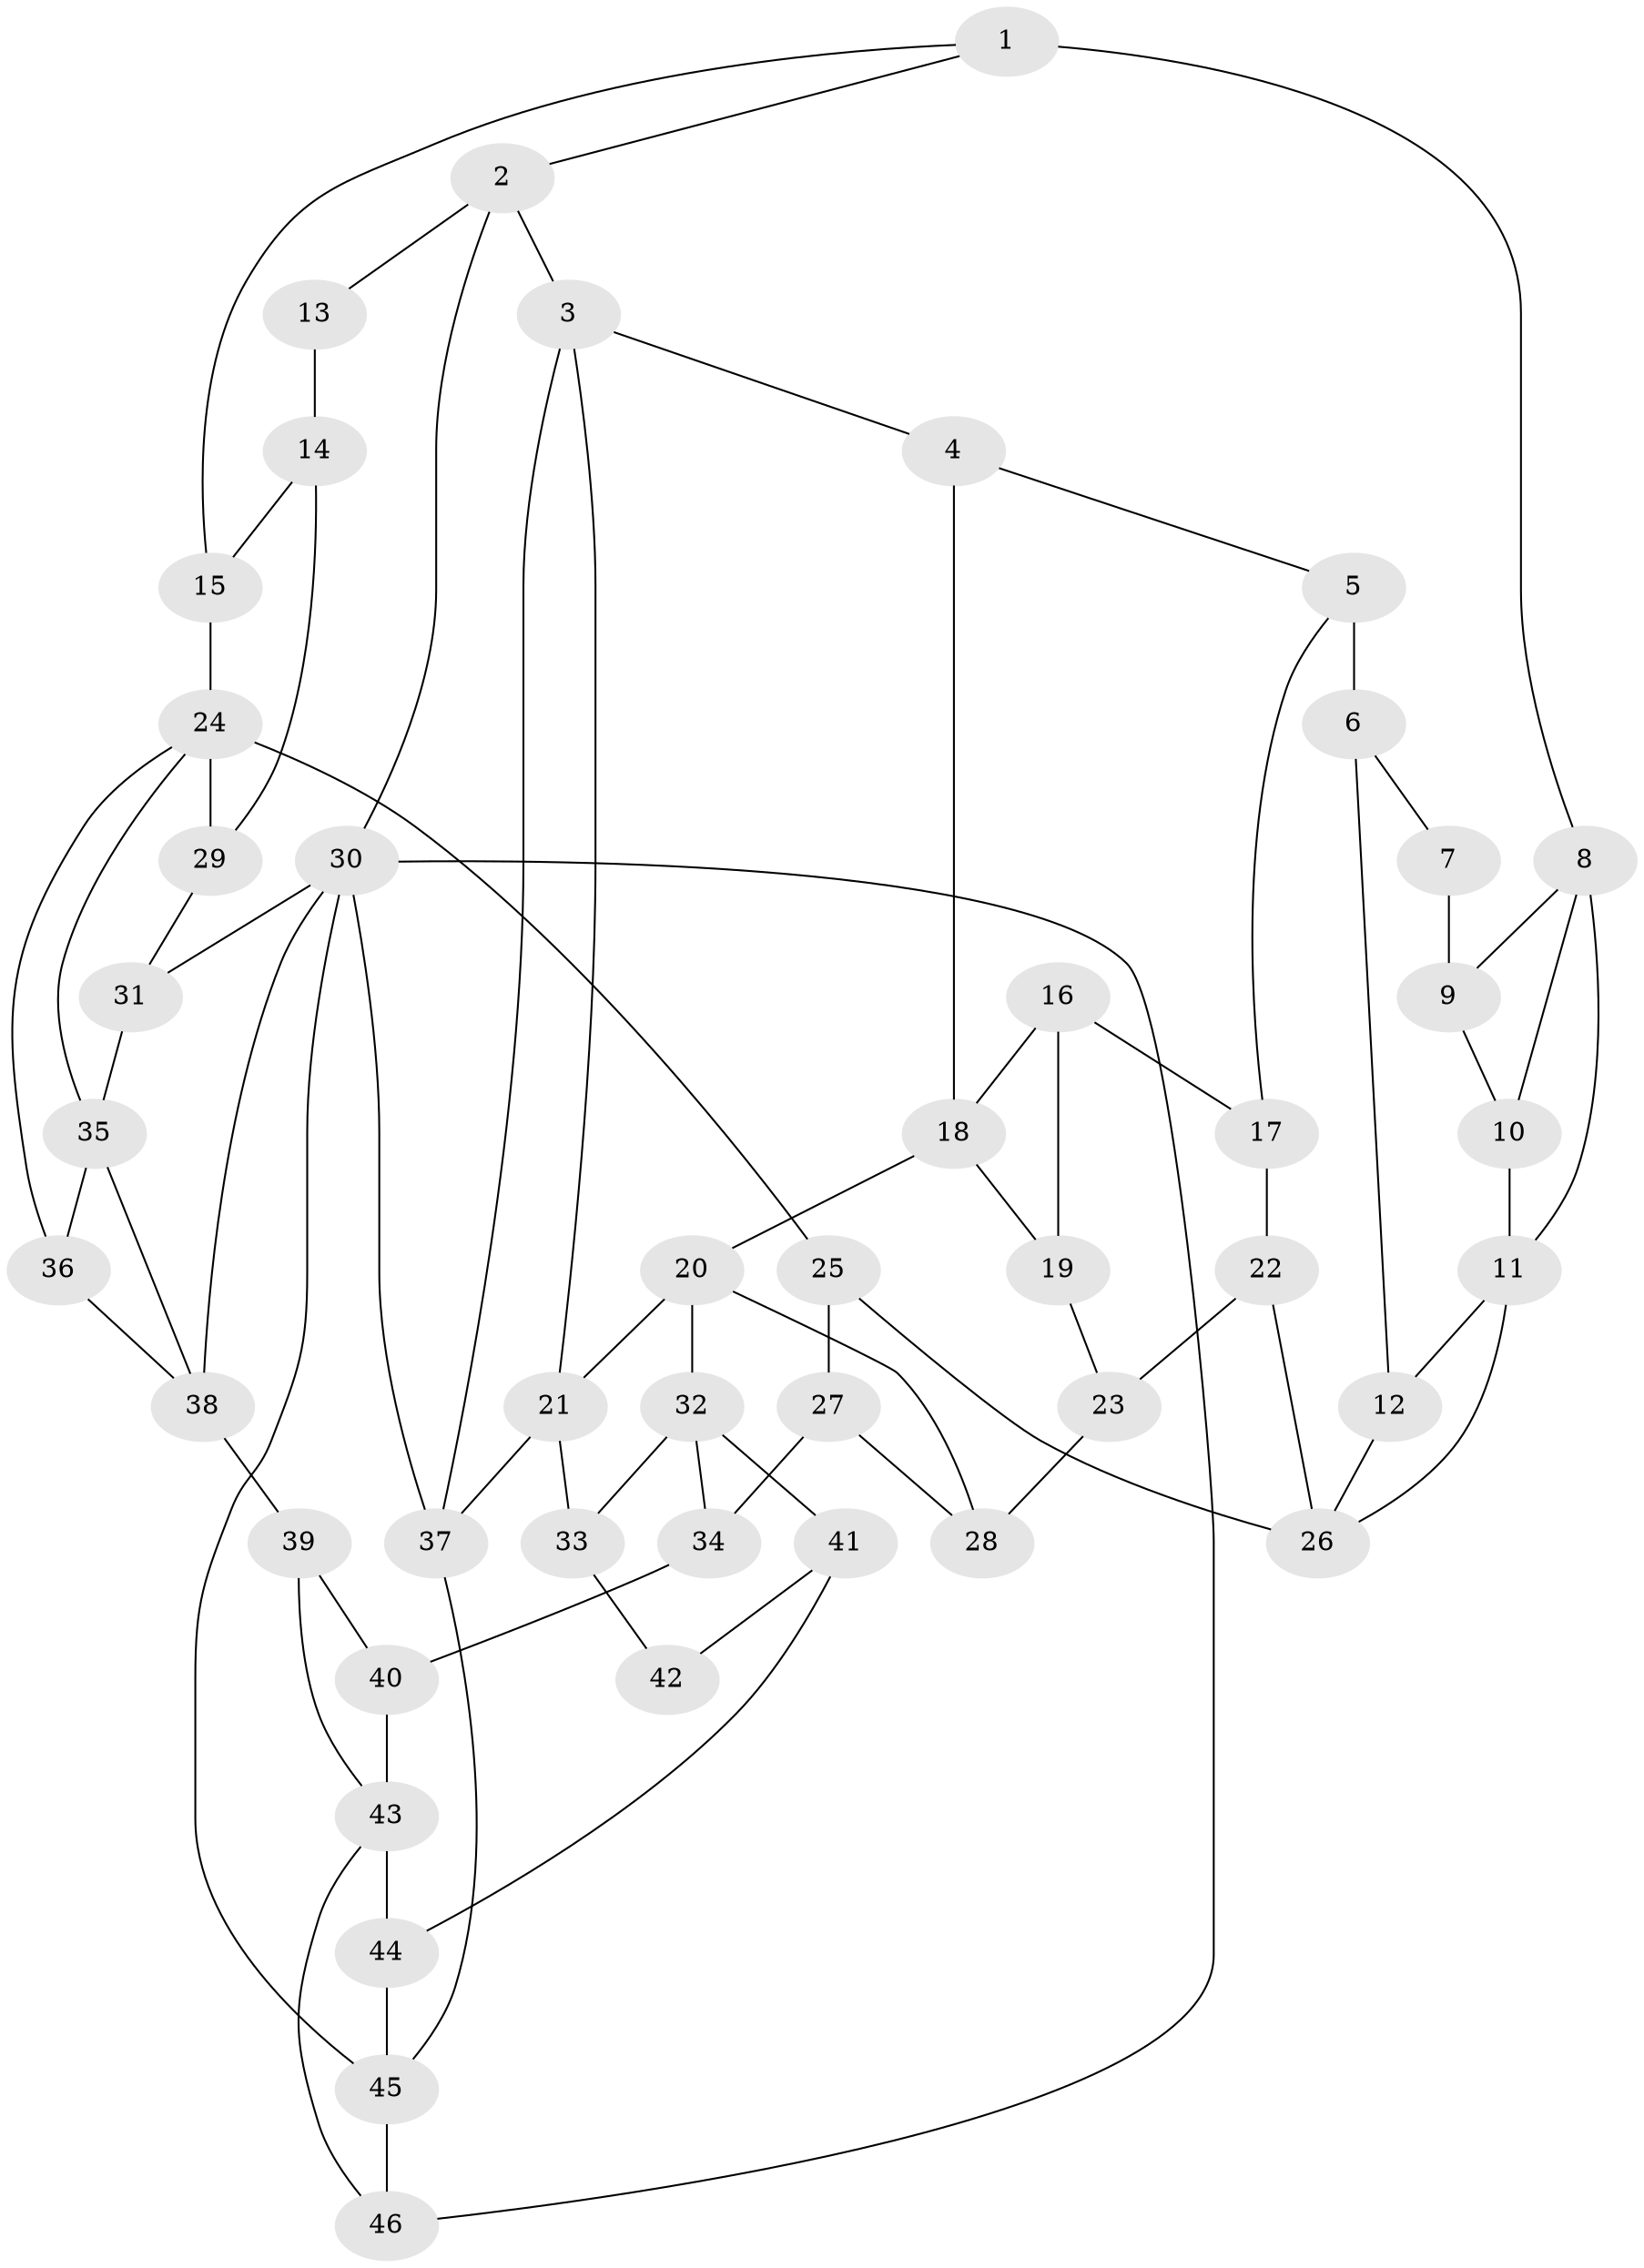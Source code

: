 // original degree distribution, {3: 0.036036036036036036, 6: 0.23423423423423423, 5: 0.5045045045045045, 4: 0.22522522522522523}
// Generated by graph-tools (version 1.1) at 2025/54/03/04/25 22:54:44]
// undirected, 46 vertices, 77 edges
graph export_dot {
  node [color=gray90,style=filled];
  1;
  2;
  3;
  4;
  5;
  6;
  7;
  8;
  9;
  10;
  11;
  12;
  13;
  14;
  15;
  16;
  17;
  18;
  19;
  20;
  21;
  22;
  23;
  24;
  25;
  26;
  27;
  28;
  29;
  30;
  31;
  32;
  33;
  34;
  35;
  36;
  37;
  38;
  39;
  40;
  41;
  42;
  43;
  44;
  45;
  46;
  1 -- 2 [weight=1.0];
  1 -- 8 [weight=2.0];
  1 -- 15 [weight=1.0];
  2 -- 3 [weight=1.0];
  2 -- 13 [weight=1.0];
  2 -- 30 [weight=1.0];
  3 -- 4 [weight=1.0];
  3 -- 21 [weight=1.0];
  3 -- 37 [weight=1.0];
  4 -- 5 [weight=1.0];
  4 -- 18 [weight=1.0];
  5 -- 6 [weight=4.0];
  5 -- 17 [weight=1.0];
  6 -- 7 [weight=1.0];
  6 -- 12 [weight=1.0];
  7 -- 9 [weight=1.0];
  8 -- 9 [weight=1.0];
  8 -- 10 [weight=2.0];
  8 -- 11 [weight=1.0];
  9 -- 10 [weight=1.0];
  10 -- 11 [weight=3.0];
  11 -- 12 [weight=1.0];
  11 -- 26 [weight=1.0];
  12 -- 26 [weight=1.0];
  13 -- 14 [weight=2.0];
  14 -- 15 [weight=2.0];
  14 -- 29 [weight=2.0];
  15 -- 24 [weight=1.0];
  16 -- 17 [weight=1.0];
  16 -- 18 [weight=1.0];
  16 -- 19 [weight=2.0];
  17 -- 22 [weight=1.0];
  18 -- 19 [weight=1.0];
  18 -- 20 [weight=1.0];
  19 -- 23 [weight=1.0];
  20 -- 21 [weight=2.0];
  20 -- 28 [weight=1.0];
  20 -- 32 [weight=1.0];
  21 -- 33 [weight=2.0];
  21 -- 37 [weight=1.0];
  22 -- 23 [weight=1.0];
  22 -- 26 [weight=2.0];
  23 -- 28 [weight=1.0];
  24 -- 25 [weight=2.0];
  24 -- 29 [weight=1.0];
  24 -- 35 [weight=1.0];
  24 -- 36 [weight=1.0];
  25 -- 26 [weight=2.0];
  25 -- 27 [weight=2.0];
  27 -- 28 [weight=2.0];
  27 -- 34 [weight=1.0];
  29 -- 31 [weight=1.0];
  30 -- 31 [weight=1.0];
  30 -- 37 [weight=1.0];
  30 -- 38 [weight=1.0];
  30 -- 45 [weight=1.0];
  30 -- 46 [weight=1.0];
  31 -- 35 [weight=1.0];
  32 -- 33 [weight=1.0];
  32 -- 34 [weight=1.0];
  32 -- 41 [weight=1.0];
  33 -- 42 [weight=2.0];
  34 -- 40 [weight=1.0];
  35 -- 36 [weight=1.0];
  35 -- 38 [weight=1.0];
  36 -- 38 [weight=1.0];
  37 -- 45 [weight=1.0];
  38 -- 39 [weight=2.0];
  39 -- 40 [weight=1.0];
  39 -- 43 [weight=1.0];
  40 -- 43 [weight=1.0];
  41 -- 42 [weight=2.0];
  41 -- 44 [weight=2.0];
  43 -- 44 [weight=2.0];
  43 -- 46 [weight=1.0];
  44 -- 45 [weight=2.0];
  45 -- 46 [weight=1.0];
}
